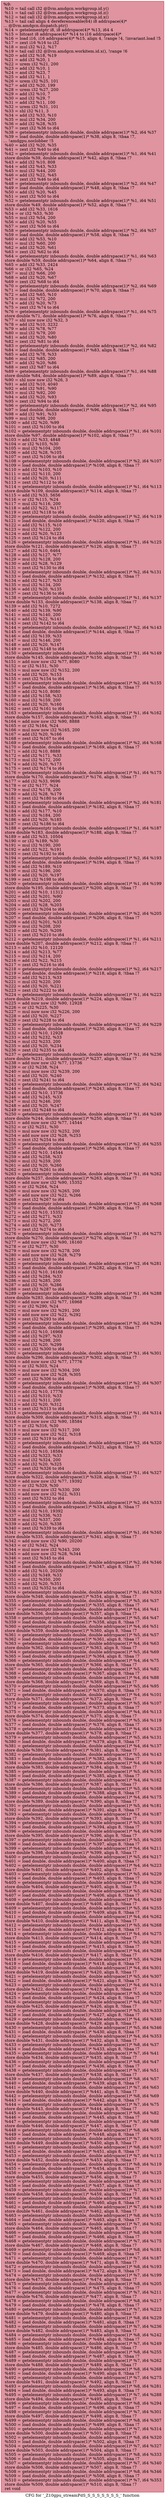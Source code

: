 digraph "CFG for '_Z10gpu_streamPdS_S_S_S_S_S_S_S_' function" {
	label="CFG for '_Z10gpu_streamPdS_S_S_S_S_S_S_S_' function";

	Node0x578aa00 [shape=record,color="#b70d28ff", style=filled, fillcolor="#b70d2870",label="{%9:\l  %10 = tail call i32 @llvm.amdgcn.workgroup.id.y()\l  %11 = tail call i32 @llvm.amdgcn.workgroup.id.z()\l  %12 = tail call i32 @llvm.amdgcn.workgroup.id.x()\l  %13 = tail call align 4 dereferenceable(64) i8 addrspace(4)*\l... @llvm.amdgcn.dispatch.ptr()\l  %14 = getelementptr i8, i8 addrspace(4)* %13, i64 4\l  %15 = bitcast i8 addrspace(4)* %14 to i16 addrspace(4)*\l  %16 = load i16, i16 addrspace(4)* %15, align 4, !range !4, !invariant.load !5\l  %17 = zext i16 %16 to i32\l  %18 = mul i32 %12, %17\l  %19 = tail call i32 @llvm.amdgcn.workitem.id.x(), !range !6\l  %20 = add i32 %18, %19\l  %21 = add i32 %20, 1\l  %22 = urem i32 %21, 200\l  %23 = add i32 %10, 1\l  %24 = and i32 %23, 7\l  %25 = add i32 %11, 1\l  %26 = urem i32 %25, 101\l  %27 = add i32 %20, 199\l  %28 = urem i32 %27, 200\l  %29 = add i32 %10, 7\l  %30 = and i32 %29, 7\l  %31 = add i32 %11, 100\l  %32 = urem i32 %31, 101\l  %33 = shl i32 %11, 3\l  %34 = add i32 %33, %10\l  %35 = mul i32 %34, 200\l  %36 = add i32 %28, %35\l  %37 = zext i32 %36 to i64\l  %38 = getelementptr inbounds double, double addrspace(1)* %2, i64 %37\l  %39 = load double, double addrspace(1)* %38, align 8, !tbaa !7,\l... !amdgpu.noclobber !5\l  %40 = add i32 %20, %35\l  %41 = zext i32 %40 to i64\l  %42 = getelementptr inbounds double, double addrspace(1)* %1, i64 %41\l  store double %39, double addrspace(1)* %42, align 8, !tbaa !7\l  %43 = add i32 %10, 808\l  %44 = add i32 %43, %33\l  %45 = mul i32 %44, 200\l  %46 = add i32 %22, %45\l  %47 = zext i32 %46 to i64\l  %48 = getelementptr inbounds double, double addrspace(1)* %2, i64 %47\l  %49 = load double, double addrspace(1)* %48, align 8, !tbaa !7\l  %50 = add i32 %20, %45\l  %51 = zext i32 %50 to i64\l  %52 = getelementptr inbounds double, double addrspace(1)* %1, i64 %51\l  store double %49, double addrspace(1)* %52, align 8, !tbaa !7\l  %53 = add i32 %33, 1616\l  %54 = or i32 %53, %30\l  %55 = mul i32 %54, 200\l  %56 = add i32 %20, %55\l  %57 = zext i32 %56 to i64\l  %58 = getelementptr inbounds double, double addrspace(1)* %2, i64 %57\l  %59 = load double, double addrspace(1)* %58, align 8, !tbaa !7\l  %60 = add i32 %53, %10\l  %61 = mul i32 %60, 200\l  %62 = add i32 %20, %61\l  %63 = zext i32 %62 to i64\l  %64 = getelementptr inbounds double, double addrspace(1)* %1, i64 %63\l  store double %59, double addrspace(1)* %64, align 8, !tbaa !7\l  %65 = add i32 %33, 2424\l  %66 = or i32 %65, %24\l  %67 = mul i32 %66, 200\l  %68 = add i32 %20, %67\l  %69 = zext i32 %68 to i64\l  %70 = getelementptr inbounds double, double addrspace(1)* %2, i64 %69\l  %71 = load double, double addrspace(1)* %70, align 8, !tbaa !7\l  %72 = add i32 %65, %10\l  %73 = mul i32 %72, 200\l  %74 = add i32 %20, %73\l  %75 = zext i32 %74 to i64\l  %76 = getelementptr inbounds double, double addrspace(1)* %1, i64 %75\l  store double %71, double addrspace(1)* %76, align 8, !tbaa !7\l  %77 = shl nuw nsw i32 %32, 3\l  %78 = add i32 %10, 3232\l  %79 = add i32 %78, %77\l  %80 = mul i32 %79, 200\l  %81 = add i32 %20, %80\l  %82 = zext i32 %81 to i64\l  %83 = getelementptr inbounds double, double addrspace(1)* %2, i64 %82\l  %84 = load double, double addrspace(1)* %83, align 8, !tbaa !7\l  %85 = add i32 %78, %33\l  %86 = mul i32 %85, 200\l  %87 = add i32 %20, %86\l  %88 = zext i32 %87 to i64\l  %89 = getelementptr inbounds double, double addrspace(1)* %1, i64 %88\l  store double %84, double addrspace(1)* %89, align 8, !tbaa !7\l  %90 = shl nuw nsw i32 %26, 3\l  %91 = add i32 %10, 4040\l  %92 = add i32 %91, %90\l  %93 = mul i32 %92, 200\l  %94 = add i32 %20, %93\l  %95 = zext i32 %94 to i64\l  %96 = getelementptr inbounds double, double addrspace(1)* %2, i64 %95\l  %97 = load double, double addrspace(1)* %96, align 8, !tbaa !7\l  %98 = add i32 %91, %33\l  %99 = mul i32 %98, 200\l  %100 = add i32 %20, %99\l  %101 = zext i32 %100 to i64\l  %102 = getelementptr inbounds double, double addrspace(1)* %1, i64 %101\l  store double %97, double addrspace(1)* %102, align 8, !tbaa !7\l  %103 = add i32 %33, 4848\l  %104 = or i32 %103, %30\l  %105 = mul i32 %104, 200\l  %106 = add i32 %28, %105\l  %107 = zext i32 %106 to i64\l  %108 = getelementptr inbounds double, double addrspace(1)* %2, i64 %107\l  %109 = load double, double addrspace(1)* %108, align 8, !tbaa !7\l  %110 = add i32 %103, %10\l  %111 = mul i32 %110, 200\l  %112 = add i32 %20, %111\l  %113 = zext i32 %112 to i64\l  %114 = getelementptr inbounds double, double addrspace(1)* %1, i64 %113\l  store double %109, double addrspace(1)* %114, align 8, !tbaa !7\l  %115 = add i32 %33, 5656\l  %116 = or i32 %115, %24\l  %117 = mul i32 %116, 200\l  %118 = add i32 %22, %117\l  %119 = zext i32 %118 to i64\l  %120 = getelementptr inbounds double, double addrspace(1)* %2, i64 %119\l  %121 = load double, double addrspace(1)* %120, align 8, !tbaa !7\l  %122 = add i32 %115, %10\l  %123 = mul i32 %122, 200\l  %124 = add i32 %20, %123\l  %125 = zext i32 %124 to i64\l  %126 = getelementptr inbounds double, double addrspace(1)* %1, i64 %125\l  store double %121, double addrspace(1)* %126, align 8, !tbaa !7\l  %127 = add i32 %10, 6464\l  %128 = add i32 %127, %77\l  %129 = mul i32 %128, 200\l  %130 = add i32 %28, %129\l  %131 = zext i32 %130 to i64\l  %132 = getelementptr inbounds double, double addrspace(1)* %2, i64 %131\l  %133 = load double, double addrspace(1)* %132, align 8, !tbaa !7\l  %134 = add i32 %127, %33\l  %135 = mul i32 %134, 200\l  %136 = add i32 %20, %135\l  %137 = zext i32 %136 to i64\l  %138 = getelementptr inbounds double, double addrspace(1)* %1, i64 %137\l  store double %133, double addrspace(1)* %138, align 8, !tbaa !7\l  %139 = add i32 %10, 7272\l  %140 = add i32 %139, %90\l  %141 = mul i32 %140, 200\l  %142 = add i32 %22, %141\l  %143 = zext i32 %142 to i64\l  %144 = getelementptr inbounds double, double addrspace(1)* %2, i64 %143\l  %145 = load double, double addrspace(1)* %144, align 8, !tbaa !7\l  %146 = add i32 %139, %33\l  %147 = mul i32 %146, 200\l  %148 = add i32 %20, %147\l  %149 = zext i32 %148 to i64\l  %150 = getelementptr inbounds double, double addrspace(1)* %1, i64 %149\l  store double %145, double addrspace(1)* %150, align 8, !tbaa !7\l  %151 = add nuw nsw i32 %77, 8080\l  %152 = or i32 %151, %30\l  %153 = mul nuw nsw i32 %152, 200\l  %154 = add i32 %20, %153\l  %155 = zext i32 %154 to i64\l  %156 = getelementptr inbounds double, double addrspace(1)* %2, i64 %155\l  %157 = load double, double addrspace(1)* %156, align 8, !tbaa !7\l  %158 = add i32 %10, 8080\l  %159 = add i32 %158, %33\l  %160 = mul i32 %159, 200\l  %161 = add i32 %20, %160\l  %162 = zext i32 %161 to i64\l  %163 = getelementptr inbounds double, double addrspace(1)* %1, i64 %162\l  store double %157, double addrspace(1)* %163, align 8, !tbaa !7\l  %164 = add nuw nsw i32 %90, 8888\l  %165 = or i32 %164, %24\l  %166 = mul nuw nsw i32 %165, 200\l  %167 = add i32 %20, %166\l  %168 = zext i32 %167 to i64\l  %169 = getelementptr inbounds double, double addrspace(1)* %2, i64 %168\l  %170 = load double, double addrspace(1)* %169, align 8, !tbaa !7\l  %171 = add i32 %10, 8888\l  %172 = add i32 %171, %33\l  %173 = mul i32 %172, 200\l  %174 = add i32 %20, %173\l  %175 = zext i32 %174 to i64\l  %176 = getelementptr inbounds double, double addrspace(1)* %1, i64 %175\l  store double %170, double addrspace(1)* %176, align 8, !tbaa !7\l  %177 = add i32 %33, 9696\l  %178 = or i32 %177, %24\l  %179 = mul i32 %178, 200\l  %180 = add i32 %28, %179\l  %181 = zext i32 %180 to i64\l  %182 = getelementptr inbounds double, double addrspace(1)* %2, i64 %181\l  %183 = load double, double addrspace(1)* %182, align 8, !tbaa !7\l  %184 = add i32 %177, %10\l  %185 = mul i32 %184, 200\l  %186 = add i32 %20, %185\l  %187 = zext i32 %186 to i64\l  %188 = getelementptr inbounds double, double addrspace(1)* %1, i64 %187\l  store double %183, double addrspace(1)* %188, align 8, !tbaa !7\l  %189 = add i32 %33, 10504\l  %190 = or i32 %189, %30\l  %191 = mul i32 %190, 200\l  %192 = add i32 %22, %191\l  %193 = zext i32 %192 to i64\l  %194 = getelementptr inbounds double, double addrspace(1)* %2, i64 %193\l  %195 = load double, double addrspace(1)* %194, align 8, !tbaa !7\l  %196 = add i32 %189, %10\l  %197 = mul i32 %196, 200\l  %198 = add i32 %20, %197\l  %199 = zext i32 %198 to i64\l  %200 = getelementptr inbounds double, double addrspace(1)* %1, i64 %199\l  store double %195, double addrspace(1)* %200, align 8, !tbaa !7\l  %201 = add i32 %10, 11312\l  %202 = add i32 %201, %90\l  %203 = mul i32 %202, 200\l  %204 = add i32 %28, %203\l  %205 = zext i32 %204 to i64\l  %206 = getelementptr inbounds double, double addrspace(1)* %2, i64 %205\l  %207 = load double, double addrspace(1)* %206, align 8, !tbaa !7\l  %208 = add i32 %201, %33\l  %209 = mul i32 %208, 200\l  %210 = add i32 %20, %209\l  %211 = zext i32 %210 to i64\l  %212 = getelementptr inbounds double, double addrspace(1)* %1, i64 %211\l  store double %207, double addrspace(1)* %212, align 8, !tbaa !7\l  %213 = add i32 %10, 12120\l  %214 = add i32 %213, %77\l  %215 = mul i32 %214, 200\l  %216 = add i32 %22, %215\l  %217 = zext i32 %216 to i64\l  %218 = getelementptr inbounds double, double addrspace(1)* %2, i64 %217\l  %219 = load double, double addrspace(1)* %218, align 8, !tbaa !7\l  %220 = add i32 %213, %33\l  %221 = mul i32 %220, 200\l  %222 = add i32 %20, %221\l  %223 = zext i32 %222 to i64\l  %224 = getelementptr inbounds double, double addrspace(1)* %1, i64 %223\l  store double %219, double addrspace(1)* %224, align 8, !tbaa !7\l  %225 = add nuw nsw i32 %90, 12928\l  %226 = or i32 %225, %30\l  %227 = mul nuw nsw i32 %226, 200\l  %228 = add i32 %20, %227\l  %229 = zext i32 %228 to i64\l  %230 = getelementptr inbounds double, double addrspace(1)* %2, i64 %229\l  %231 = load double, double addrspace(1)* %230, align 8, !tbaa !7\l  %232 = add i32 %10, 12928\l  %233 = add i32 %232, %33\l  %234 = mul i32 %233, 200\l  %235 = add i32 %20, %234\l  %236 = zext i32 %235 to i64\l  %237 = getelementptr inbounds double, double addrspace(1)* %1, i64 %236\l  store double %231, double addrspace(1)* %237, align 8, !tbaa !7\l  %238 = add nuw nsw i32 %77, 13736\l  %239 = or i32 %238, %24\l  %240 = mul nuw nsw i32 %239, 200\l  %241 = add i32 %20, %240\l  %242 = zext i32 %241 to i64\l  %243 = getelementptr inbounds double, double addrspace(1)* %2, i64 %242\l  %244 = load double, double addrspace(1)* %243, align 8, !tbaa !7\l  %245 = add i32 %10, 13736\l  %246 = add i32 %245, %33\l  %247 = mul i32 %246, 200\l  %248 = add i32 %20, %247\l  %249 = zext i32 %248 to i64\l  %250 = getelementptr inbounds double, double addrspace(1)* %1, i64 %249\l  store double %244, double addrspace(1)* %250, align 8, !tbaa !7\l  %251 = add nuw nsw i32 %77, 14544\l  %252 = or i32 %251, %30\l  %253 = mul nuw nsw i32 %252, 200\l  %254 = add nuw nsw i32 %28, %253\l  %255 = zext i32 %254 to i64\l  %256 = getelementptr inbounds double, double addrspace(1)* %2, i64 %255\l  %257 = load double, double addrspace(1)* %256, align 8, !tbaa !7\l  %258 = add i32 %10, 14544\l  %259 = add i32 %258, %33\l  %260 = mul i32 %259, 200\l  %261 = add i32 %20, %260\l  %262 = zext i32 %261 to i64\l  %263 = getelementptr inbounds double, double addrspace(1)* %1, i64 %262\l  store double %257, double addrspace(1)* %263, align 8, !tbaa !7\l  %264 = add nuw nsw i32 %90, 15352\l  %265 = or i32 %264, %24\l  %266 = mul nuw nsw i32 %265, 200\l  %267 = add nuw nsw i32 %22, %266\l  %268 = zext i32 %267 to i64\l  %269 = getelementptr inbounds double, double addrspace(1)* %2, i64 %268\l  %270 = load double, double addrspace(1)* %269, align 8, !tbaa !7\l  %271 = add i32 %10, 15352\l  %272 = add i32 %271, %33\l  %273 = mul i32 %272, 200\l  %274 = add i32 %20, %273\l  %275 = zext i32 %274 to i64\l  %276 = getelementptr inbounds double, double addrspace(1)* %1, i64 %275\l  store double %270, double addrspace(1)* %276, align 8, !tbaa !7\l  %277 = add nuw nsw i32 %90, 16160\l  %278 = or i32 %277, %30\l  %279 = mul nuw nsw i32 %278, 200\l  %280 = add nuw nsw i32 %28, %279\l  %281 = zext i32 %280 to i64\l  %282 = getelementptr inbounds double, double addrspace(1)* %2, i64 %281\l  %283 = load double, double addrspace(1)* %282, align 8, !tbaa !7\l  %284 = add i32 %10, 16160\l  %285 = add i32 %284, %33\l  %286 = mul i32 %285, 200\l  %287 = add i32 %20, %286\l  %288 = zext i32 %287 to i64\l  %289 = getelementptr inbounds double, double addrspace(1)* %1, i64 %288\l  store double %283, double addrspace(1)* %289, align 8, !tbaa !7\l  %290 = add nuw nsw i32 %77, 16968\l  %291 = or i32 %290, %24\l  %292 = mul nuw nsw i32 %291, 200\l  %293 = add nuw nsw i32 %22, %292\l  %294 = zext i32 %293 to i64\l  %295 = getelementptr inbounds double, double addrspace(1)* %2, i64 %294\l  %296 = load double, double addrspace(1)* %295, align 8, !tbaa !7\l  %297 = add i32 %10, 16968\l  %298 = add i32 %297, %33\l  %299 = mul i32 %298, 200\l  %300 = add i32 %20, %299\l  %301 = zext i32 %300 to i64\l  %302 = getelementptr inbounds double, double addrspace(1)* %1, i64 %301\l  store double %296, double addrspace(1)* %302, align 8, !tbaa !7\l  %303 = add nuw nsw i32 %77, 17776\l  %304 = or i32 %303, %24\l  %305 = mul nuw nsw i32 %304, 200\l  %306 = add nuw nsw i32 %28, %305\l  %307 = zext i32 %306 to i64\l  %308 = getelementptr inbounds double, double addrspace(1)* %2, i64 %307\l  %309 = load double, double addrspace(1)* %308, align 8, !tbaa !7\l  %310 = add i32 %10, 17776\l  %311 = add i32 %310, %33\l  %312 = mul i32 %311, 200\l  %313 = add i32 %20, %312\l  %314 = zext i32 %313 to i64\l  %315 = getelementptr inbounds double, double addrspace(1)* %1, i64 %314\l  store double %309, double addrspace(1)* %315, align 8, !tbaa !7\l  %316 = add nuw nsw i32 %90, 18584\l  %317 = or i32 %316, %30\l  %318 = mul nuw nsw i32 %317, 200\l  %319 = add nuw nsw i32 %22, %318\l  %320 = zext i32 %319 to i64\l  %321 = getelementptr inbounds double, double addrspace(1)* %2, i64 %320\l  %322 = load double, double addrspace(1)* %321, align 8, !tbaa !7\l  %323 = add i32 %10, 18584\l  %324 = add i32 %323, %33\l  %325 = mul i32 %324, 200\l  %326 = add i32 %20, %325\l  %327 = zext i32 %326 to i64\l  %328 = getelementptr inbounds double, double addrspace(1)* %1, i64 %327\l  store double %322, double addrspace(1)* %328, align 8, !tbaa !7\l  %329 = add nuw nsw i32 %77, 19392\l  %330 = or i32 %329, %30\l  %331 = mul nuw nsw i32 %330, 200\l  %332 = add nuw nsw i32 %22, %331\l  %333 = zext i32 %332 to i64\l  %334 = getelementptr inbounds double, double addrspace(1)* %2, i64 %333\l  %335 = load double, double addrspace(1)* %334, align 8, !tbaa !7\l  %336 = add i32 %10, 19392\l  %337 = add i32 %336, %33\l  %338 = mul i32 %337, 200\l  %339 = add i32 %20, %338\l  %340 = zext i32 %339 to i64\l  %341 = getelementptr inbounds double, double addrspace(1)* %1, i64 %340\l  store double %335, double addrspace(1)* %341, align 8, !tbaa !7\l  %342 = add nuw nsw i32 %90, 20200\l  %343 = or i32 %342, %24\l  %344 = mul nuw nsw i32 %343, 200\l  %345 = add nuw nsw i32 %28, %344\l  %346 = zext i32 %345 to i64\l  %347 = getelementptr inbounds double, double addrspace(1)* %2, i64 %346\l  %348 = load double, double addrspace(1)* %347, align 8, !tbaa !7\l  %349 = add i32 %10, 20200\l  %350 = add i32 %349, %33\l  %351 = mul i32 %350, 200\l  %352 = add i32 %20, %351\l  %353 = zext i32 %352 to i64\l  %354 = getelementptr inbounds double, double addrspace(1)* %1, i64 %353\l  store double %348, double addrspace(1)* %354, align 8, !tbaa !7\l  %355 = getelementptr inbounds double, double addrspace(1)* %5, i64 %37\l  %356 = load double, double addrspace(1)* %355, align 8, !tbaa !7\l  %357 = getelementptr inbounds double, double addrspace(1)* %4, i64 %41\l  store double %356, double addrspace(1)* %357, align 8, !tbaa !7\l  %358 = getelementptr inbounds double, double addrspace(1)* %5, i64 %47\l  %359 = load double, double addrspace(1)* %358, align 8, !tbaa !7\l  %360 = getelementptr inbounds double, double addrspace(1)* %4, i64 %51\l  store double %359, double addrspace(1)* %360, align 8, !tbaa !7\l  %361 = getelementptr inbounds double, double addrspace(1)* %5, i64 %57\l  %362 = load double, double addrspace(1)* %361, align 8, !tbaa !7\l  %363 = getelementptr inbounds double, double addrspace(1)* %4, i64 %63\l  store double %362, double addrspace(1)* %363, align 8, !tbaa !7\l  %364 = getelementptr inbounds double, double addrspace(1)* %5, i64 %69\l  %365 = load double, double addrspace(1)* %364, align 8, !tbaa !7\l  %366 = getelementptr inbounds double, double addrspace(1)* %4, i64 %75\l  store double %365, double addrspace(1)* %366, align 8, !tbaa !7\l  %367 = getelementptr inbounds double, double addrspace(1)* %5, i64 %82\l  %368 = load double, double addrspace(1)* %367, align 8, !tbaa !7\l  %369 = getelementptr inbounds double, double addrspace(1)* %4, i64 %88\l  store double %368, double addrspace(1)* %369, align 8, !tbaa !7\l  %370 = getelementptr inbounds double, double addrspace(1)* %5, i64 %95\l  %371 = load double, double addrspace(1)* %370, align 8, !tbaa !7\l  %372 = getelementptr inbounds double, double addrspace(1)* %4, i64 %101\l  store double %371, double addrspace(1)* %372, align 8, !tbaa !7\l  %373 = getelementptr inbounds double, double addrspace(1)* %5, i64 %107\l  %374 = load double, double addrspace(1)* %373, align 8, !tbaa !7\l  %375 = getelementptr inbounds double, double addrspace(1)* %4, i64 %113\l  store double %374, double addrspace(1)* %375, align 8, !tbaa !7\l  %376 = getelementptr inbounds double, double addrspace(1)* %5, i64 %119\l  %377 = load double, double addrspace(1)* %376, align 8, !tbaa !7\l  %378 = getelementptr inbounds double, double addrspace(1)* %4, i64 %125\l  store double %377, double addrspace(1)* %378, align 8, !tbaa !7\l  %379 = getelementptr inbounds double, double addrspace(1)* %5, i64 %131\l  %380 = load double, double addrspace(1)* %379, align 8, !tbaa !7\l  %381 = getelementptr inbounds double, double addrspace(1)* %4, i64 %137\l  store double %380, double addrspace(1)* %381, align 8, !tbaa !7\l  %382 = getelementptr inbounds double, double addrspace(1)* %5, i64 %143\l  %383 = load double, double addrspace(1)* %382, align 8, !tbaa !7\l  %384 = getelementptr inbounds double, double addrspace(1)* %4, i64 %149\l  store double %383, double addrspace(1)* %384, align 8, !tbaa !7\l  %385 = getelementptr inbounds double, double addrspace(1)* %5, i64 %155\l  %386 = load double, double addrspace(1)* %385, align 8, !tbaa !7\l  %387 = getelementptr inbounds double, double addrspace(1)* %4, i64 %162\l  store double %386, double addrspace(1)* %387, align 8, !tbaa !7\l  %388 = getelementptr inbounds double, double addrspace(1)* %5, i64 %168\l  %389 = load double, double addrspace(1)* %388, align 8, !tbaa !7\l  %390 = getelementptr inbounds double, double addrspace(1)* %4, i64 %175\l  store double %389, double addrspace(1)* %390, align 8, !tbaa !7\l  %391 = getelementptr inbounds double, double addrspace(1)* %5, i64 %181\l  %392 = load double, double addrspace(1)* %391, align 8, !tbaa !7\l  %393 = getelementptr inbounds double, double addrspace(1)* %4, i64 %187\l  store double %392, double addrspace(1)* %393, align 8, !tbaa !7\l  %394 = getelementptr inbounds double, double addrspace(1)* %5, i64 %193\l  %395 = load double, double addrspace(1)* %394, align 8, !tbaa !7\l  %396 = getelementptr inbounds double, double addrspace(1)* %4, i64 %199\l  store double %395, double addrspace(1)* %396, align 8, !tbaa !7\l  %397 = getelementptr inbounds double, double addrspace(1)* %5, i64 %205\l  %398 = load double, double addrspace(1)* %397, align 8, !tbaa !7\l  %399 = getelementptr inbounds double, double addrspace(1)* %4, i64 %211\l  store double %398, double addrspace(1)* %399, align 8, !tbaa !7\l  %400 = getelementptr inbounds double, double addrspace(1)* %5, i64 %217\l  %401 = load double, double addrspace(1)* %400, align 8, !tbaa !7\l  %402 = getelementptr inbounds double, double addrspace(1)* %4, i64 %223\l  store double %401, double addrspace(1)* %402, align 8, !tbaa !7\l  %403 = getelementptr inbounds double, double addrspace(1)* %5, i64 %229\l  %404 = load double, double addrspace(1)* %403, align 8, !tbaa !7\l  %405 = getelementptr inbounds double, double addrspace(1)* %4, i64 %236\l  store double %404, double addrspace(1)* %405, align 8, !tbaa !7\l  %406 = getelementptr inbounds double, double addrspace(1)* %5, i64 %242\l  %407 = load double, double addrspace(1)* %406, align 8, !tbaa !7\l  %408 = getelementptr inbounds double, double addrspace(1)* %4, i64 %249\l  store double %407, double addrspace(1)* %408, align 8, !tbaa !7\l  %409 = getelementptr inbounds double, double addrspace(1)* %5, i64 %255\l  %410 = load double, double addrspace(1)* %409, align 8, !tbaa !7\l  %411 = getelementptr inbounds double, double addrspace(1)* %4, i64 %262\l  store double %410, double addrspace(1)* %411, align 8, !tbaa !7\l  %412 = getelementptr inbounds double, double addrspace(1)* %5, i64 %268\l  %413 = load double, double addrspace(1)* %412, align 8, !tbaa !7\l  %414 = getelementptr inbounds double, double addrspace(1)* %4, i64 %275\l  store double %413, double addrspace(1)* %414, align 8, !tbaa !7\l  %415 = getelementptr inbounds double, double addrspace(1)* %5, i64 %281\l  %416 = load double, double addrspace(1)* %415, align 8, !tbaa !7\l  %417 = getelementptr inbounds double, double addrspace(1)* %4, i64 %288\l  store double %416, double addrspace(1)* %417, align 8, !tbaa !7\l  %418 = getelementptr inbounds double, double addrspace(1)* %5, i64 %294\l  %419 = load double, double addrspace(1)* %418, align 8, !tbaa !7\l  %420 = getelementptr inbounds double, double addrspace(1)* %4, i64 %301\l  store double %419, double addrspace(1)* %420, align 8, !tbaa !7\l  %421 = getelementptr inbounds double, double addrspace(1)* %5, i64 %307\l  %422 = load double, double addrspace(1)* %421, align 8, !tbaa !7\l  %423 = getelementptr inbounds double, double addrspace(1)* %4, i64 %314\l  store double %422, double addrspace(1)* %423, align 8, !tbaa !7\l  %424 = getelementptr inbounds double, double addrspace(1)* %5, i64 %320\l  %425 = load double, double addrspace(1)* %424, align 8, !tbaa !7\l  %426 = getelementptr inbounds double, double addrspace(1)* %4, i64 %327\l  store double %425, double addrspace(1)* %426, align 8, !tbaa !7\l  %427 = getelementptr inbounds double, double addrspace(1)* %5, i64 %333\l  %428 = load double, double addrspace(1)* %427, align 8, !tbaa !7\l  %429 = getelementptr inbounds double, double addrspace(1)* %4, i64 %340\l  store double %428, double addrspace(1)* %429, align 8, !tbaa !7\l  %430 = getelementptr inbounds double, double addrspace(1)* %5, i64 %346\l  %431 = load double, double addrspace(1)* %430, align 8, !tbaa !7\l  %432 = getelementptr inbounds double, double addrspace(1)* %4, i64 %353\l  store double %431, double addrspace(1)* %432, align 8, !tbaa !7\l  %433 = getelementptr inbounds double, double addrspace(1)* %8, i64 %37\l  %434 = load double, double addrspace(1)* %433, align 8, !tbaa !7\l  %435 = getelementptr inbounds double, double addrspace(1)* %7, i64 %41\l  store double %434, double addrspace(1)* %435, align 8, !tbaa !7\l  %436 = getelementptr inbounds double, double addrspace(1)* %8, i64 %47\l  %437 = load double, double addrspace(1)* %436, align 8, !tbaa !7\l  %438 = getelementptr inbounds double, double addrspace(1)* %7, i64 %51\l  store double %437, double addrspace(1)* %438, align 8, !tbaa !7\l  %439 = getelementptr inbounds double, double addrspace(1)* %8, i64 %57\l  %440 = load double, double addrspace(1)* %439, align 8, !tbaa !7\l  %441 = getelementptr inbounds double, double addrspace(1)* %7, i64 %63\l  store double %440, double addrspace(1)* %441, align 8, !tbaa !7\l  %442 = getelementptr inbounds double, double addrspace(1)* %8, i64 %69\l  %443 = load double, double addrspace(1)* %442, align 8, !tbaa !7\l  %444 = getelementptr inbounds double, double addrspace(1)* %7, i64 %75\l  store double %443, double addrspace(1)* %444, align 8, !tbaa !7\l  %445 = getelementptr inbounds double, double addrspace(1)* %8, i64 %82\l  %446 = load double, double addrspace(1)* %445, align 8, !tbaa !7\l  %447 = getelementptr inbounds double, double addrspace(1)* %7, i64 %88\l  store double %446, double addrspace(1)* %447, align 8, !tbaa !7\l  %448 = getelementptr inbounds double, double addrspace(1)* %8, i64 %95\l  %449 = load double, double addrspace(1)* %448, align 8, !tbaa !7\l  %450 = getelementptr inbounds double, double addrspace(1)* %7, i64 %101\l  store double %449, double addrspace(1)* %450, align 8, !tbaa !7\l  %451 = getelementptr inbounds double, double addrspace(1)* %8, i64 %107\l  %452 = load double, double addrspace(1)* %451, align 8, !tbaa !7\l  %453 = getelementptr inbounds double, double addrspace(1)* %7, i64 %113\l  store double %452, double addrspace(1)* %453, align 8, !tbaa !7\l  %454 = getelementptr inbounds double, double addrspace(1)* %8, i64 %119\l  %455 = load double, double addrspace(1)* %454, align 8, !tbaa !7\l  %456 = getelementptr inbounds double, double addrspace(1)* %7, i64 %125\l  store double %455, double addrspace(1)* %456, align 8, !tbaa !7\l  %457 = getelementptr inbounds double, double addrspace(1)* %8, i64 %131\l  %458 = load double, double addrspace(1)* %457, align 8, !tbaa !7\l  %459 = getelementptr inbounds double, double addrspace(1)* %7, i64 %137\l  store double %458, double addrspace(1)* %459, align 8, !tbaa !7\l  %460 = getelementptr inbounds double, double addrspace(1)* %8, i64 %143\l  %461 = load double, double addrspace(1)* %460, align 8, !tbaa !7\l  %462 = getelementptr inbounds double, double addrspace(1)* %7, i64 %149\l  store double %461, double addrspace(1)* %462, align 8, !tbaa !7\l  %463 = getelementptr inbounds double, double addrspace(1)* %8, i64 %155\l  %464 = load double, double addrspace(1)* %463, align 8, !tbaa !7\l  %465 = getelementptr inbounds double, double addrspace(1)* %7, i64 %162\l  store double %464, double addrspace(1)* %465, align 8, !tbaa !7\l  %466 = getelementptr inbounds double, double addrspace(1)* %8, i64 %168\l  %467 = load double, double addrspace(1)* %466, align 8, !tbaa !7\l  %468 = getelementptr inbounds double, double addrspace(1)* %7, i64 %175\l  store double %467, double addrspace(1)* %468, align 8, !tbaa !7\l  %469 = getelementptr inbounds double, double addrspace(1)* %8, i64 %181\l  %470 = load double, double addrspace(1)* %469, align 8, !tbaa !7\l  %471 = getelementptr inbounds double, double addrspace(1)* %7, i64 %187\l  store double %470, double addrspace(1)* %471, align 8, !tbaa !7\l  %472 = getelementptr inbounds double, double addrspace(1)* %8, i64 %193\l  %473 = load double, double addrspace(1)* %472, align 8, !tbaa !7\l  %474 = getelementptr inbounds double, double addrspace(1)* %7, i64 %199\l  store double %473, double addrspace(1)* %474, align 8, !tbaa !7\l  %475 = getelementptr inbounds double, double addrspace(1)* %8, i64 %205\l  %476 = load double, double addrspace(1)* %475, align 8, !tbaa !7\l  %477 = getelementptr inbounds double, double addrspace(1)* %7, i64 %211\l  store double %476, double addrspace(1)* %477, align 8, !tbaa !7\l  %478 = getelementptr inbounds double, double addrspace(1)* %8, i64 %217\l  %479 = load double, double addrspace(1)* %478, align 8, !tbaa !7\l  %480 = getelementptr inbounds double, double addrspace(1)* %7, i64 %223\l  store double %479, double addrspace(1)* %480, align 8, !tbaa !7\l  %481 = getelementptr inbounds double, double addrspace(1)* %8, i64 %229\l  %482 = load double, double addrspace(1)* %481, align 8, !tbaa !7\l  %483 = getelementptr inbounds double, double addrspace(1)* %7, i64 %236\l  store double %482, double addrspace(1)* %483, align 8, !tbaa !7\l  %484 = getelementptr inbounds double, double addrspace(1)* %8, i64 %242\l  %485 = load double, double addrspace(1)* %484, align 8, !tbaa !7\l  %486 = getelementptr inbounds double, double addrspace(1)* %7, i64 %249\l  store double %485, double addrspace(1)* %486, align 8, !tbaa !7\l  %487 = getelementptr inbounds double, double addrspace(1)* %8, i64 %255\l  %488 = load double, double addrspace(1)* %487, align 8, !tbaa !7\l  %489 = getelementptr inbounds double, double addrspace(1)* %7, i64 %262\l  store double %488, double addrspace(1)* %489, align 8, !tbaa !7\l  %490 = getelementptr inbounds double, double addrspace(1)* %8, i64 %268\l  %491 = load double, double addrspace(1)* %490, align 8, !tbaa !7\l  %492 = getelementptr inbounds double, double addrspace(1)* %7, i64 %275\l  store double %491, double addrspace(1)* %492, align 8, !tbaa !7\l  %493 = getelementptr inbounds double, double addrspace(1)* %8, i64 %281\l  %494 = load double, double addrspace(1)* %493, align 8, !tbaa !7\l  %495 = getelementptr inbounds double, double addrspace(1)* %7, i64 %288\l  store double %494, double addrspace(1)* %495, align 8, !tbaa !7\l  %496 = getelementptr inbounds double, double addrspace(1)* %8, i64 %294\l  %497 = load double, double addrspace(1)* %496, align 8, !tbaa !7\l  %498 = getelementptr inbounds double, double addrspace(1)* %7, i64 %301\l  store double %497, double addrspace(1)* %498, align 8, !tbaa !7\l  %499 = getelementptr inbounds double, double addrspace(1)* %8, i64 %307\l  %500 = load double, double addrspace(1)* %499, align 8, !tbaa !7\l  %501 = getelementptr inbounds double, double addrspace(1)* %7, i64 %314\l  store double %500, double addrspace(1)* %501, align 8, !tbaa !7\l  %502 = getelementptr inbounds double, double addrspace(1)* %8, i64 %320\l  %503 = load double, double addrspace(1)* %502, align 8, !tbaa !7\l  %504 = getelementptr inbounds double, double addrspace(1)* %7, i64 %327\l  store double %503, double addrspace(1)* %504, align 8, !tbaa !7\l  %505 = getelementptr inbounds double, double addrspace(1)* %8, i64 %333\l  %506 = load double, double addrspace(1)* %505, align 8, !tbaa !7\l  %507 = getelementptr inbounds double, double addrspace(1)* %7, i64 %340\l  store double %506, double addrspace(1)* %507, align 8, !tbaa !7\l  %508 = getelementptr inbounds double, double addrspace(1)* %8, i64 %346\l  %509 = load double, double addrspace(1)* %508, align 8, !tbaa !7\l  %510 = getelementptr inbounds double, double addrspace(1)* %7, i64 %353\l  store double %509, double addrspace(1)* %510, align 8, !tbaa !7\l  ret void\l}"];
}
